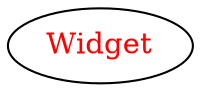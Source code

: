 digraph dependencyGraph {
 concentrate=true;
 ranksep="2.0";
 rankdir="LR"; 
 splines="ortho";
"Widget" [fontcolor="red"];
}